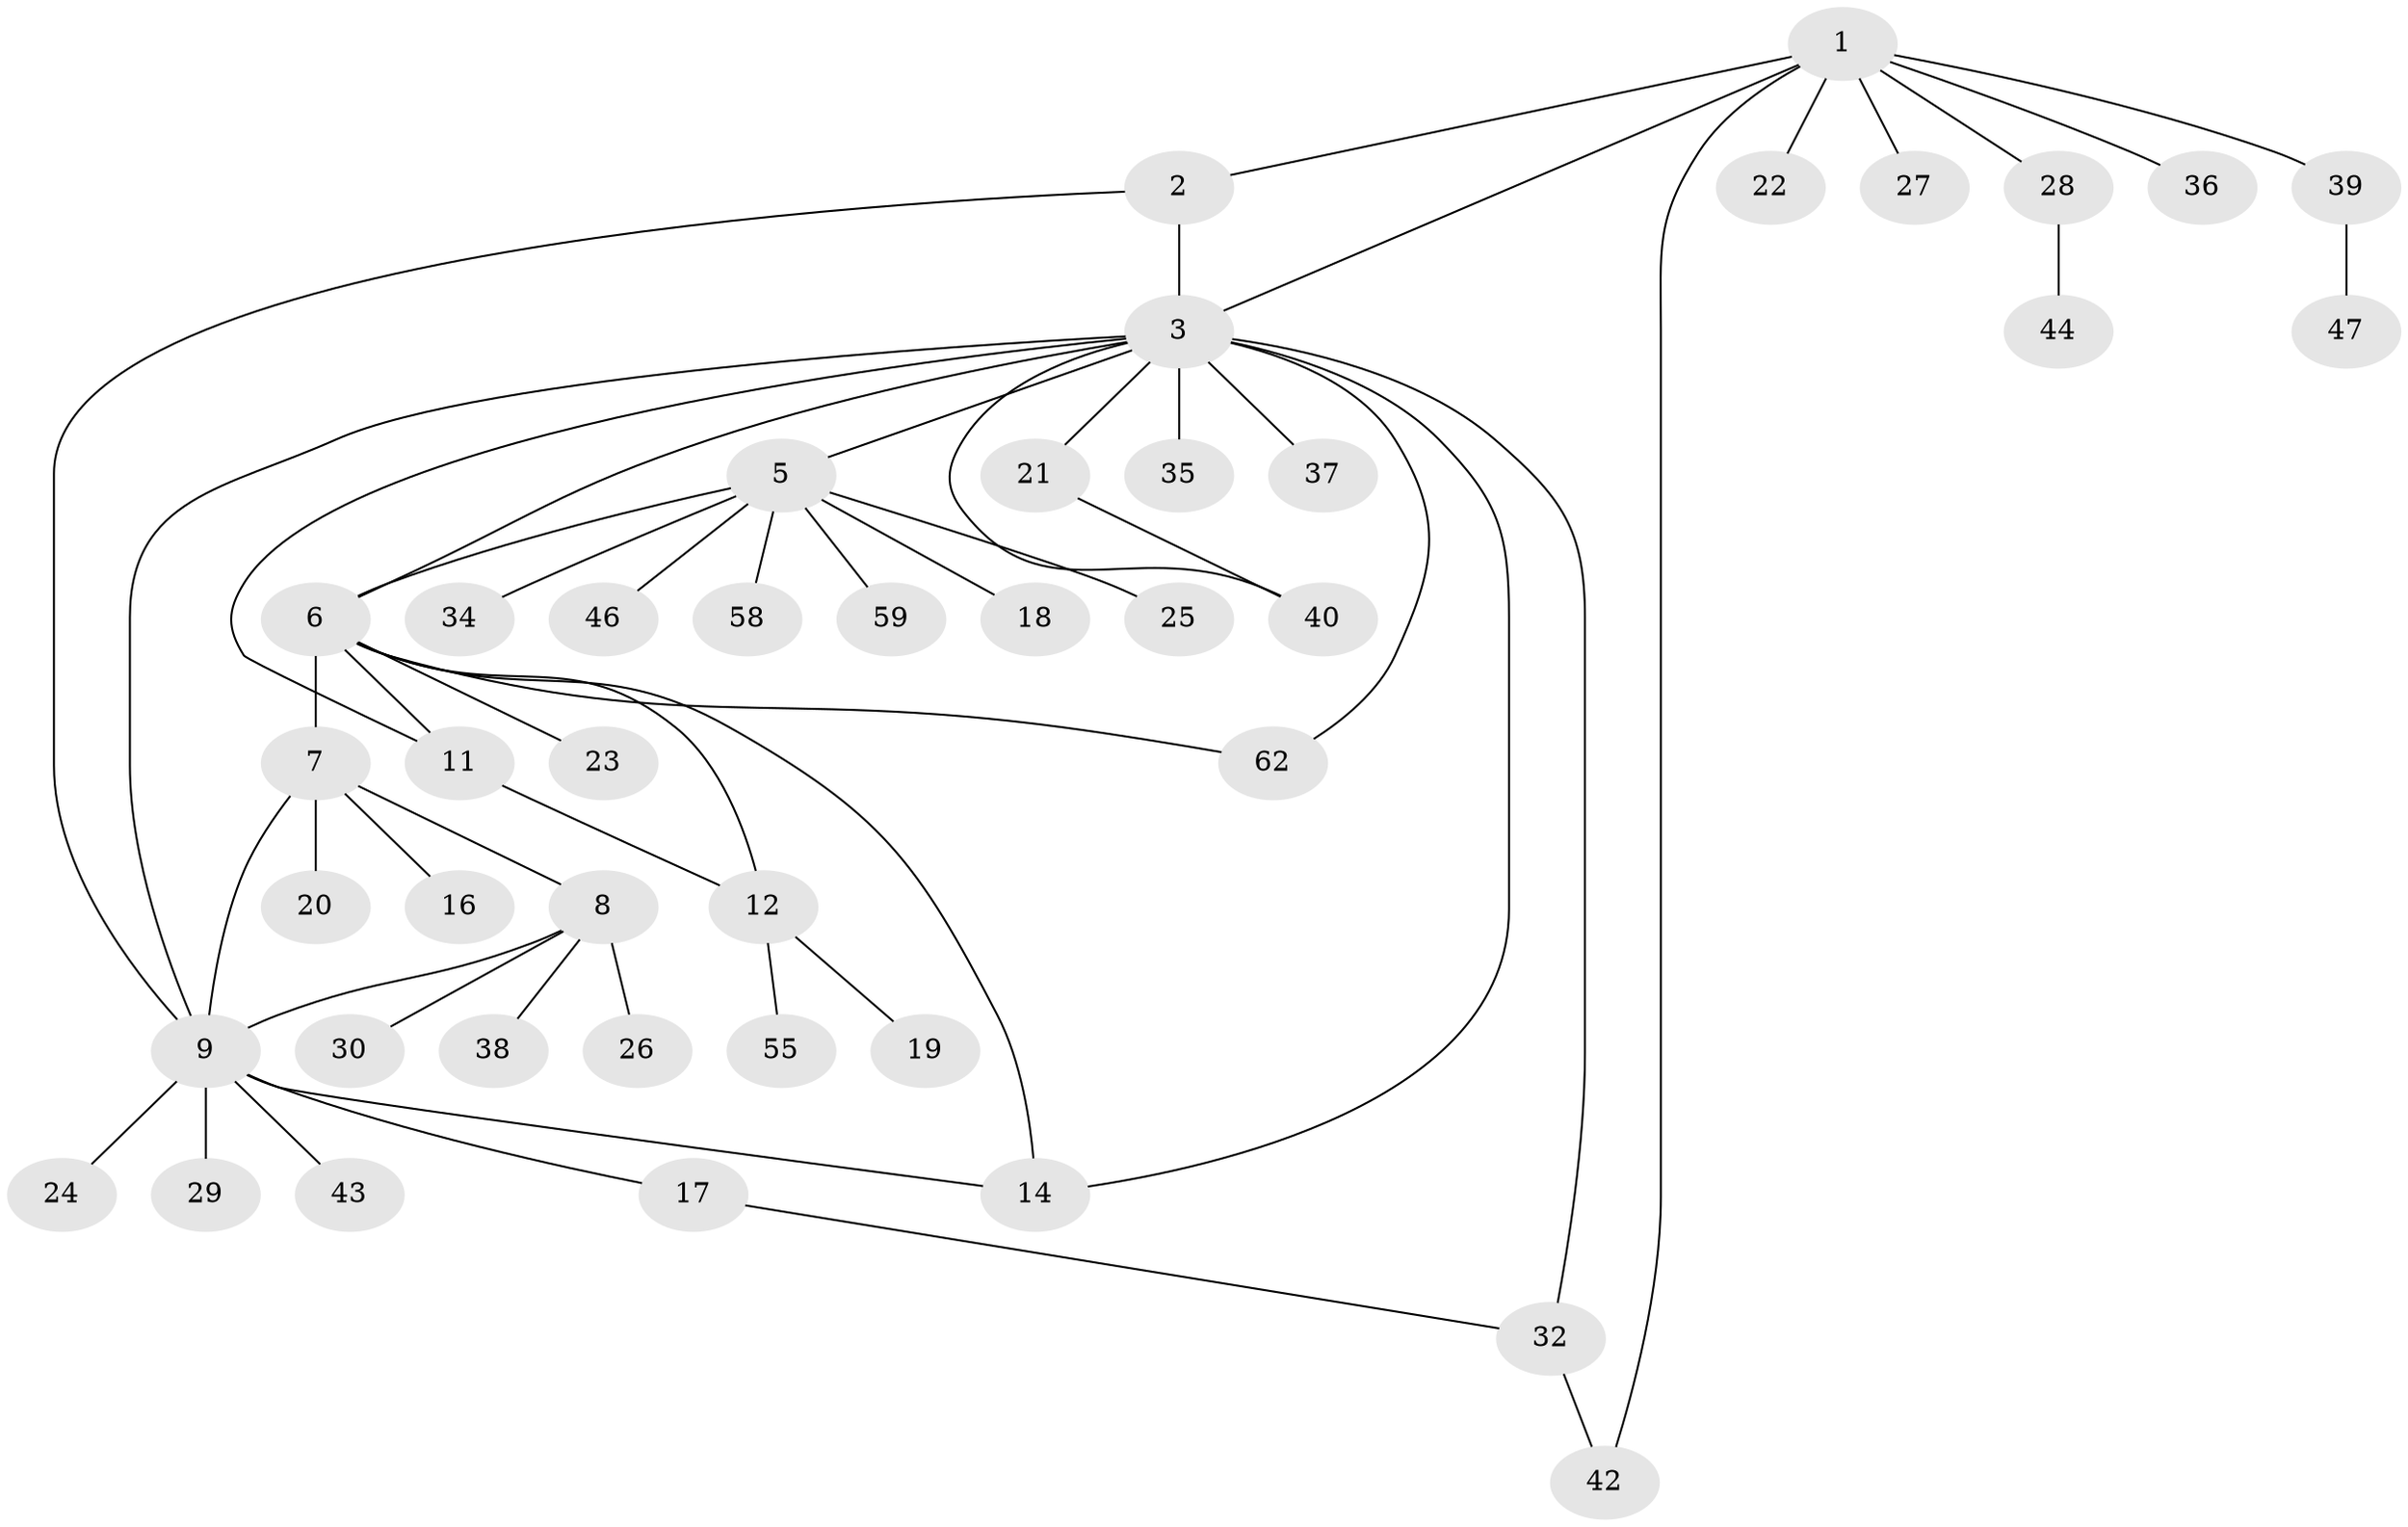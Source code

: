 // Generated by graph-tools (version 1.1) at 2025/52/02/27/25 19:52:14]
// undirected, 43 vertices, 55 edges
graph export_dot {
graph [start="1"]
  node [color=gray90,style=filled];
  1 [super="+56"];
  2 [super="+52"];
  3 [super="+4"];
  5 [super="+49"];
  6 [super="+10"];
  7 [super="+50"];
  8 [super="+51"];
  9 [super="+13"];
  11 [super="+60"];
  12 [super="+57"];
  14 [super="+15"];
  16;
  17 [super="+61"];
  18;
  19 [super="+41"];
  20 [super="+54"];
  21;
  22;
  23;
  24;
  25;
  26;
  27;
  28 [super="+31"];
  29 [super="+53"];
  30 [super="+33"];
  32;
  34;
  35;
  36;
  37 [super="+45"];
  38;
  39 [super="+48"];
  40 [super="+64"];
  42 [super="+63"];
  43;
  44;
  46;
  47;
  55;
  58;
  59;
  62;
  1 -- 2;
  1 -- 3;
  1 -- 22;
  1 -- 27;
  1 -- 28;
  1 -- 36;
  1 -- 39;
  1 -- 42;
  2 -- 3;
  2 -- 9;
  3 -- 11;
  3 -- 14 [weight=2];
  3 -- 21;
  3 -- 32;
  3 -- 37;
  3 -- 62;
  3 -- 35;
  3 -- 5;
  3 -- 6;
  3 -- 40;
  3 -- 9;
  5 -- 6;
  5 -- 18;
  5 -- 25;
  5 -- 34;
  5 -- 46;
  5 -- 58;
  5 -- 59;
  6 -- 62;
  6 -- 23;
  6 -- 7;
  6 -- 11;
  6 -- 12;
  6 -- 14;
  7 -- 8;
  7 -- 9;
  7 -- 16;
  7 -- 20;
  8 -- 9;
  8 -- 26;
  8 -- 30;
  8 -- 38;
  9 -- 17;
  9 -- 43;
  9 -- 24;
  9 -- 29;
  9 -- 14 [weight=2];
  11 -- 12;
  12 -- 19;
  12 -- 55;
  17 -- 32;
  21 -- 40;
  28 -- 44;
  32 -- 42;
  39 -- 47;
}
